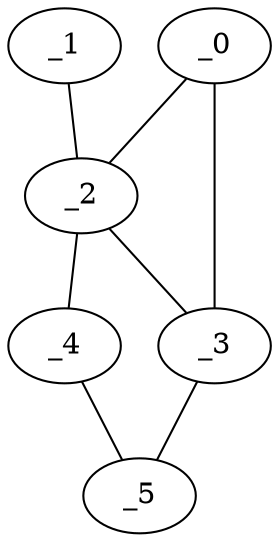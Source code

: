 graph EP1_0141 {
	_0	 [x="2.2594",
		y="2.49315"];
	_2	 [x="0.731121",
		y="0.730617"];
	_0 -- _2;
	_3	 [x="0.762475",
		y="2.82583"];
	_0 -- _3;
	_1	 [x="2.21503",
		y="1.03614"];
	_1 -- _2;
	_2 -- _3;
	_4	 [x="0.837852",
		y="1.6335"];
	_2 -- _4;
	_5	 [x="1.85125",
		y="1.17854"];
	_3 -- _5;
	_4 -- _5;
}
